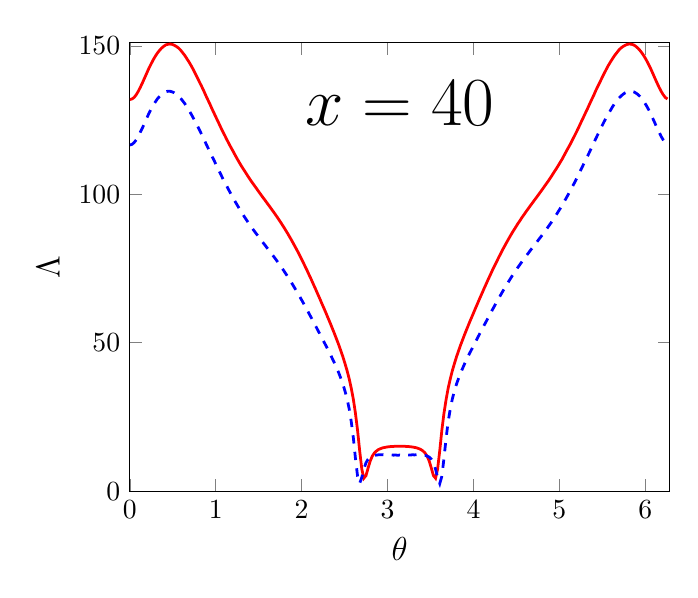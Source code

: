 \begin{tikzpicture}[scale=1]

  \begin{axis}[
    xmin = 0,
    xmax = 6.283,
    ymin = 0,
    ymax = 151,
    xlabel = {\large $\theta$},
    ylabel = {\large ${\Lambda}$},
    ylabel near ticks,
    title style={at={(0.5,0.9)},anchor=north},
    title = {\Huge $x = 40$},
  ]

\addplot[red,line width=1pt] coordinates{
(0.0e+00,1.319e+02)
(2.454e-02,1.321e+02)
(4.909e-02,1.326e+02)
(7.363e-02,1.335e+02)
(9.818e-02,1.347e+02)
(1.227e-01,1.361e+02)
(1.473e-01,1.376e+02)
(1.718e-01,1.392e+02)
(1.964e-01,1.408e+02)
(2.209e-01,1.424e+02)
(2.454e-01,1.438e+02)
(2.7e-01,1.452e+02)
(2.945e-01,1.464e+02)
(3.191e-01,1.475e+02)
(3.436e-01,1.484e+02)
(3.682e-01,1.492e+02)
(3.927e-01,1.498e+02)
(4.172e-01,1.503e+02)
(4.418e-01,1.505e+02)
(4.663e-01,1.506e+02)
(4.909e-01,1.505e+02)
(5.154e-01,1.502e+02)
(5.4e-01,1.498e+02)
(5.645e-01,1.493e+02)
(5.891e-01,1.486e+02)
(6.136e-01,1.477e+02)
(6.381e-01,1.468e+02)
(6.627e-01,1.457e+02)
(6.872e-01,1.446e+02)
(7.118e-01,1.434e+02)
(7.363e-01,1.421e+02)
(7.609e-01,1.407e+02)
(7.854e-01,1.393e+02)
(8.099e-01,1.378e+02)
(8.345e-01,1.364e+02)
(8.59e-01,1.349e+02)
(8.836e-01,1.333e+02)
(9.081e-01,1.318e+02)
(9.327e-01,1.303e+02)
(9.572e-01,1.287e+02)
(9.818e-01,1.272e+02)
(1.006e+00,1.257e+02)
(1.031e+00,1.242e+02)
(1.055e+00,1.227e+02)
(1.08e+00,1.212e+02)
(1.105e+00,1.198e+02)
(1.129e+00,1.184e+02)
(1.154e+00,1.17e+02)
(1.178e+00,1.157e+02)
(1.203e+00,1.144e+02)
(1.227e+00,1.131e+02)
(1.252e+00,1.118e+02)
(1.276e+00,1.106e+02)
(1.301e+00,1.094e+02)
(1.325e+00,1.083e+02)
(1.35e+00,1.072e+02)
(1.374e+00,1.061e+02)
(1.399e+00,1.05e+02)
(1.423e+00,1.04e+02)
(1.448e+00,1.03e+02)
(1.473e+00,1.02e+02)
(1.497e+00,1.01e+02)
(1.522e+00,1.0e+02)
(1.546e+00,9.904e+01)
(1.571e+00,9.809e+01)
(1.595e+00,9.713e+01)
(1.62e+00,9.616e+01)
(1.644e+00,9.519e+01)
(1.669e+00,9.42e+01)
(1.694e+00,9.319e+01)
(1.718e+00,9.217e+01)
(1.743e+00,9.111e+01)
(1.767e+00,9.004e+01)
(1.792e+00,8.892e+01)
(1.816e+00,8.778e+01)
(1.841e+00,8.66e+01)
(1.865e+00,8.539e+01)
(1.89e+00,8.413e+01)
(1.914e+00,8.285e+01)
(1.939e+00,8.153e+01)
(1.964e+00,8.017e+01)
(1.988e+00,7.878e+01)
(2.013e+00,7.735e+01)
(2.037e+00,7.589e+01)
(2.062e+00,7.441e+01)
(2.086e+00,7.289e+01)
(2.111e+00,7.135e+01)
(2.135e+00,6.978e+01)
(2.16e+00,6.82e+01)
(2.184e+00,6.659e+01)
(2.209e+00,6.498e+01)
(2.233e+00,6.334e+01)
(2.258e+00,6.169e+01)
(2.283e+00,6.002e+01)
(2.307e+00,5.834e+01)
(2.332e+00,5.663e+01)
(2.356e+00,5.49e+01)
(2.381e+00,5.312e+01)
(2.405e+00,5.13e+01)
(2.43e+00,4.942e+01)
(2.454e+00,4.745e+01)
(2.479e+00,4.536e+01)
(2.503e+00,4.312e+01)
(2.528e+00,4.066e+01)
(2.553e+00,3.79e+01)
(2.577e+00,3.472e+01)
(2.602e+00,3.091e+01)
(2.626e+00,2.626e+01)
(2.651e+00,2.047e+01)
(2.675e+00,1.372e+01)
(2.7e+00,7.489e+00)
(2.724e+00,4.36e+00)
(2.749e+00,5.236e+00)
(2.773e+00,7.745e+00)
(2.798e+00,1.014e+01)
(2.822e+00,1.177e+01)
(2.847e+00,1.287e+01)
(2.872e+00,1.356e+01)
(2.896e+00,1.405e+01)
(2.921e+00,1.435e+01)
(2.945e+00,1.46e+01)
(2.97e+00,1.474e+01)
(2.994e+00,1.489e+01)
(3.019e+00,1.496e+01)
(3.043e+00,1.505e+01)
(3.068e+00,1.507e+01)
(3.092e+00,1.513e+01)
(3.117e+00,1.512e+01)
(3.142e+00,1.516e+01)
(3.166e+00,1.512e+01)
(3.191e+00,1.513e+01)
(3.215e+00,1.507e+01)
(3.24e+00,1.505e+01)
(3.264e+00,1.496e+01)
(3.289e+00,1.489e+01)
(3.313e+00,1.474e+01)
(3.338e+00,1.46e+01)
(3.362e+00,1.435e+01)
(3.387e+00,1.405e+01)
(3.412e+00,1.356e+01)
(3.436e+00,1.287e+01)
(3.461e+00,1.177e+01)
(3.485e+00,1.014e+01)
(3.51e+00,7.745e+00)
(3.534e+00,5.236e+00)
(3.559e+00,4.36e+00)
(3.583e+00,7.489e+00)
(3.608e+00,1.372e+01)
(3.632e+00,2.047e+01)
(3.657e+00,2.626e+01)
(3.682e+00,3.091e+01)
(3.706e+00,3.472e+01)
(3.731e+00,3.79e+01)
(3.755e+00,4.066e+01)
(3.78e+00,4.312e+01)
(3.804e+00,4.536e+01)
(3.829e+00,4.745e+01)
(3.853e+00,4.942e+01)
(3.878e+00,5.13e+01)
(3.902e+00,5.312e+01)
(3.927e+00,5.49e+01)
(3.951e+00,5.663e+01)
(3.976e+00,5.834e+01)
(4.001e+00,6.002e+01)
(4.025e+00,6.169e+01)
(4.05e+00,6.334e+01)
(4.074e+00,6.498e+01)
(4.099e+00,6.659e+01)
(4.123e+00,6.82e+01)
(4.148e+00,6.978e+01)
(4.172e+00,7.135e+01)
(4.197e+00,7.289e+01)
(4.221e+00,7.441e+01)
(4.246e+00,7.589e+01)
(4.271e+00,7.735e+01)
(4.295e+00,7.878e+01)
(4.32e+00,8.017e+01)
(4.344e+00,8.153e+01)
(4.369e+00,8.285e+01)
(4.393e+00,8.413e+01)
(4.418e+00,8.539e+01)
(4.442e+00,8.66e+01)
(4.467e+00,8.778e+01)
(4.492e+00,8.892e+01)
(4.516e+00,9.004e+01)
(4.541e+00,9.111e+01)
(4.565e+00,9.217e+01)
(4.59e+00,9.319e+01)
(4.614e+00,9.42e+01)
(4.639e+00,9.519e+01)
(4.663e+00,9.616e+01)
(4.688e+00,9.713e+01)
(4.712e+00,9.809e+01)
(4.737e+00,9.904e+01)
(4.761e+00,1.0e+02)
(4.786e+00,1.01e+02)
(4.811e+00,1.02e+02)
(4.835e+00,1.03e+02)
(4.86e+00,1.04e+02)
(4.884e+00,1.05e+02)
(4.909e+00,1.061e+02)
(4.933e+00,1.072e+02)
(4.958e+00,1.083e+02)
(4.982e+00,1.094e+02)
(5.007e+00,1.106e+02)
(5.032e+00,1.118e+02)
(5.056e+00,1.131e+02)
(5.08e+00,1.144e+02)
(5.105e+00,1.157e+02)
(5.13e+00,1.17e+02)
(5.154e+00,1.184e+02)
(5.179e+00,1.198e+02)
(5.203e+00,1.212e+02)
(5.228e+00,1.227e+02)
(5.252e+00,1.242e+02)
(5.277e+00,1.257e+02)
(5.301e+00,1.272e+02)
(5.326e+00,1.287e+02)
(5.351e+00,1.303e+02)
(5.375e+00,1.318e+02)
(5.4e+00,1.333e+02)
(5.424e+00,1.349e+02)
(5.449e+00,1.364e+02)
(5.473e+00,1.378e+02)
(5.498e+00,1.393e+02)
(5.522e+00,1.407e+02)
(5.547e+00,1.421e+02)
(5.571e+00,1.434e+02)
(5.596e+00,1.446e+02)
(5.62e+00,1.457e+02)
(5.645e+00,1.468e+02)
(5.67e+00,1.477e+02)
(5.694e+00,1.486e+02)
(5.719e+00,1.493e+02)
(5.743e+00,1.498e+02)
(5.768e+00,1.502e+02)
(5.792e+00,1.505e+02)
(5.817e+00,1.506e+02)
(5.841e+00,1.505e+02)
(5.866e+00,1.503e+02)
(5.891e+00,1.498e+02)
(5.915e+00,1.492e+02)
(5.94e+00,1.484e+02)
(5.964e+00,1.475e+02)
(5.989e+00,1.464e+02)
(6.013e+00,1.452e+02)
(6.038e+00,1.438e+02)
(6.062e+00,1.424e+02)
(6.087e+00,1.408e+02)
(6.111e+00,1.392e+02)
(6.136e+00,1.376e+02)
(6.16e+00,1.361e+02)
(6.185e+00,1.347e+02)
(6.21e+00,1.335e+02)
(6.234e+00,1.326e+02)
(6.259e+00,1.321e+02)
};


\addplot[blue,dashed,line width=1pt] coordinates{
(0.0e+00,1.166e+02)
(2.454e-02,1.168e+02)
(4.909e-02,1.174e+02)
(7.363e-02,1.183e+02)
(9.818e-02,1.195e+02)
(1.227e-01,1.21e+02)
(1.473e-01,1.224e+02)
(1.718e-01,1.241e+02)
(1.964e-01,1.256e+02)
(2.209e-01,1.272e+02)
(2.454e-01,1.286e+02)
(2.7e-01,1.299e+02)
(2.945e-01,1.31e+02)
(3.191e-01,1.321e+02)
(3.436e-01,1.329e+02)
(3.682e-01,1.336e+02)
(3.927e-01,1.341e+02)
(4.172e-01,1.345e+02)
(4.418e-01,1.347e+02)
(4.663e-01,1.347e+02)
(4.909e-01,1.345e+02)
(5.154e-01,1.342e+02)
(5.4e-01,1.337e+02)
(5.645e-01,1.331e+02)
(5.891e-01,1.324e+02)
(6.136e-01,1.315e+02)
(6.381e-01,1.306e+02)
(6.627e-01,1.295e+02)
(6.872e-01,1.283e+02)
(7.118e-01,1.271e+02)
(7.363e-01,1.258e+02)
(7.609e-01,1.245e+02)
(7.854e-01,1.231e+02)
(8.099e-01,1.217e+02)
(8.345e-01,1.202e+02)
(8.59e-01,1.187e+02)
(8.836e-01,1.172e+02)
(9.081e-01,1.157e+02)
(9.327e-01,1.142e+02)
(9.572e-01,1.127e+02)
(9.818e-01,1.113e+02)
(1.006e+00,1.098e+02)
(1.031e+00,1.083e+02)
(1.055e+00,1.069e+02)
(1.08e+00,1.054e+02)
(1.105e+00,1.04e+02)
(1.129e+00,1.027e+02)
(1.154e+00,1.013e+02)
(1.178e+00,1.0e+02)
(1.203e+00,9.871e+01)
(1.227e+00,9.747e+01)
(1.252e+00,9.625e+01)
(1.276e+00,9.506e+01)
(1.301e+00,9.391e+01)
(1.325e+00,9.279e+01)
(1.35e+00,9.17e+01)
(1.374e+00,9.065e+01)
(1.399e+00,8.961e+01)
(1.423e+00,8.861e+01)
(1.448e+00,8.762e+01)
(1.473e+00,8.667e+01)
(1.497e+00,8.572e+01)
(1.522e+00,8.479e+01)
(1.546e+00,8.386e+01)
(1.571e+00,8.295e+01)
(1.595e+00,8.202e+01)
(1.62e+00,8.111e+01)
(1.644e+00,8.017e+01)
(1.669e+00,7.925e+01)
(1.694e+00,7.828e+01)
(1.718e+00,7.732e+01)
(1.743e+00,7.632e+01)
(1.767e+00,7.531e+01)
(1.792e+00,7.426e+01)
(1.816e+00,7.32e+01)
(1.841e+00,7.21e+01)
(1.865e+00,7.099e+01)
(1.89e+00,6.983e+01)
(1.914e+00,6.866e+01)
(1.939e+00,6.745e+01)
(1.964e+00,6.624e+01)
(1.988e+00,6.498e+01)
(2.013e+00,6.372e+01)
(2.037e+00,6.242e+01)
(2.062e+00,6.112e+01)
(2.086e+00,5.98e+01)
(2.111e+00,5.848e+01)
(2.135e+00,5.713e+01)
(2.16e+00,5.58e+01)
(2.184e+00,5.444e+01)
(2.209e+00,5.309e+01)
(2.233e+00,5.173e+01)
(2.258e+00,5.037e+01)
(2.283e+00,4.898e+01)
(2.307e+00,4.759e+01)
(2.332e+00,4.617e+01)
(2.356e+00,4.472e+01)
(2.381e+00,4.322e+01)
(2.405e+00,4.164e+01)
(2.43e+00,3.998e+01)
(2.454e+00,3.816e+01)
(2.479e+00,3.617e+01)
(2.503e+00,3.386e+01)
(2.528e+00,3.117e+01)
(2.553e+00,2.779e+01)
(2.577e+00,2.35e+01)
(2.602e+00,1.79e+01)
(2.626e+00,1.109e+01)
(2.651e+00,5.007e+00)
(2.675e+00,2.563e+00)
(2.7e+00,4.606e+00)
(2.724e+00,7.377e+00)
(2.749e+00,9.581e+00)
(2.773e+00,1.075e+01)
(2.798e+00,1.148e+01)
(2.822e+00,1.182e+01)
(2.847e+00,1.208e+01)
(2.872e+00,1.215e+01)
(2.896e+00,1.225e+01)
(2.921e+00,1.223e+01)
(2.945e+00,1.228e+01)
(2.97e+00,1.221e+01)
(2.994e+00,1.225e+01)
(3.019e+00,1.217e+01)
(3.043e+00,1.221e+01)
(3.068e+00,1.213e+01)
(3.092e+00,1.217e+01)
(3.117e+00,1.21e+01)
(3.142e+00,1.216e+01)
(3.166e+00,1.21e+01)
(3.191e+00,1.217e+01)
(3.215e+00,1.213e+01)
(3.24e+00,1.221e+01)
(3.264e+00,1.217e+01)
(3.289e+00,1.225e+01)
(3.313e+00,1.221e+01)
(3.338e+00,1.228e+01)
(3.362e+00,1.223e+01)
(3.387e+00,1.225e+01)
(3.412e+00,1.215e+01)
(3.436e+00,1.208e+01)
(3.461e+00,1.182e+01)
(3.485e+00,1.148e+01)
(3.51e+00,1.075e+01)
(3.534e+00,9.581e+00)
(3.559e+00,7.377e+00)
(3.583e+00,4.606e+00)
(3.608e+00,2.563e+00)
(3.632e+00,5.007e+00)
(3.657e+00,1.109e+01)
(3.682e+00,1.79e+01)
(3.706e+00,2.35e+01)
(3.731e+00,2.779e+01)
(3.755e+00,3.117e+01)
(3.78e+00,3.386e+01)
(3.804e+00,3.617e+01)
(3.829e+00,3.816e+01)
(3.853e+00,3.998e+01)
(3.878e+00,4.164e+01)
(3.902e+00,4.322e+01)
(3.927e+00,4.472e+01)
(3.951e+00,4.617e+01)
(3.976e+00,4.759e+01)
(4.001e+00,4.898e+01)
(4.025e+00,5.037e+01)
(4.05e+00,5.173e+01)
(4.074e+00,5.309e+01)
(4.099e+00,5.444e+01)
(4.123e+00,5.58e+01)
(4.148e+00,5.713e+01)
(4.172e+00,5.848e+01)
(4.197e+00,5.98e+01)
(4.221e+00,6.112e+01)
(4.246e+00,6.242e+01)
(4.271e+00,6.372e+01)
(4.295e+00,6.498e+01)
(4.32e+00,6.624e+01)
(4.344e+00,6.745e+01)
(4.369e+00,6.866e+01)
(4.393e+00,6.983e+01)
(4.418e+00,7.099e+01)
(4.442e+00,7.21e+01)
(4.467e+00,7.32e+01)
(4.492e+00,7.426e+01)
(4.516e+00,7.531e+01)
(4.541e+00,7.632e+01)
(4.565e+00,7.732e+01)
(4.59e+00,7.828e+01)
(4.614e+00,7.925e+01)
(4.639e+00,8.017e+01)
(4.663e+00,8.111e+01)
(4.688e+00,8.202e+01)
(4.712e+00,8.295e+01)
(4.737e+00,8.386e+01)
(4.761e+00,8.479e+01)
(4.786e+00,8.572e+01)
(4.811e+00,8.667e+01)
(4.835e+00,8.762e+01)
(4.86e+00,8.861e+01)
(4.884e+00,8.961e+01)
(4.909e+00,9.065e+01)
(4.933e+00,9.17e+01)
(4.958e+00,9.279e+01)
(4.982e+00,9.391e+01)
(5.007e+00,9.506e+01)
(5.032e+00,9.625e+01)
(5.056e+00,9.747e+01)
(5.08e+00,9.871e+01)
(5.105e+00,1.0e+02)
(5.13e+00,1.013e+02)
(5.154e+00,1.027e+02)
(5.179e+00,1.04e+02)
(5.203e+00,1.054e+02)
(5.228e+00,1.069e+02)
(5.252e+00,1.083e+02)
(5.277e+00,1.098e+02)
(5.301e+00,1.113e+02)
(5.326e+00,1.127e+02)
(5.351e+00,1.142e+02)
(5.375e+00,1.157e+02)
(5.4e+00,1.172e+02)
(5.424e+00,1.187e+02)
(5.449e+00,1.202e+02)
(5.473e+00,1.217e+02)
(5.498e+00,1.231e+02)
(5.522e+00,1.245e+02)
(5.547e+00,1.258e+02)
(5.571e+00,1.271e+02)
(5.596e+00,1.283e+02)
(5.62e+00,1.295e+02)
(5.645e+00,1.306e+02)
(5.67e+00,1.315e+02)
(5.694e+00,1.324e+02)
(5.719e+00,1.331e+02)
(5.743e+00,1.337e+02)
(5.768e+00,1.342e+02)
(5.792e+00,1.345e+02)
(5.817e+00,1.347e+02)
(5.841e+00,1.347e+02)
(5.866e+00,1.345e+02)
(5.891e+00,1.341e+02)
(5.915e+00,1.336e+02)
(5.94e+00,1.329e+02)
(5.964e+00,1.321e+02)
(5.989e+00,1.31e+02)
(6.013e+00,1.299e+02)
(6.038e+00,1.286e+02)
(6.062e+00,1.272e+02)
(6.087e+00,1.256e+02)
(6.111e+00,1.241e+02)
(6.136e+00,1.224e+02)
(6.16e+00,1.21e+02)
(6.185e+00,1.195e+02)
(6.21e+00,1.183e+02)
(6.234e+00,1.174e+02)
(6.259e+00,1.168e+02)
};

\end{axis}


\end{tikzpicture}
